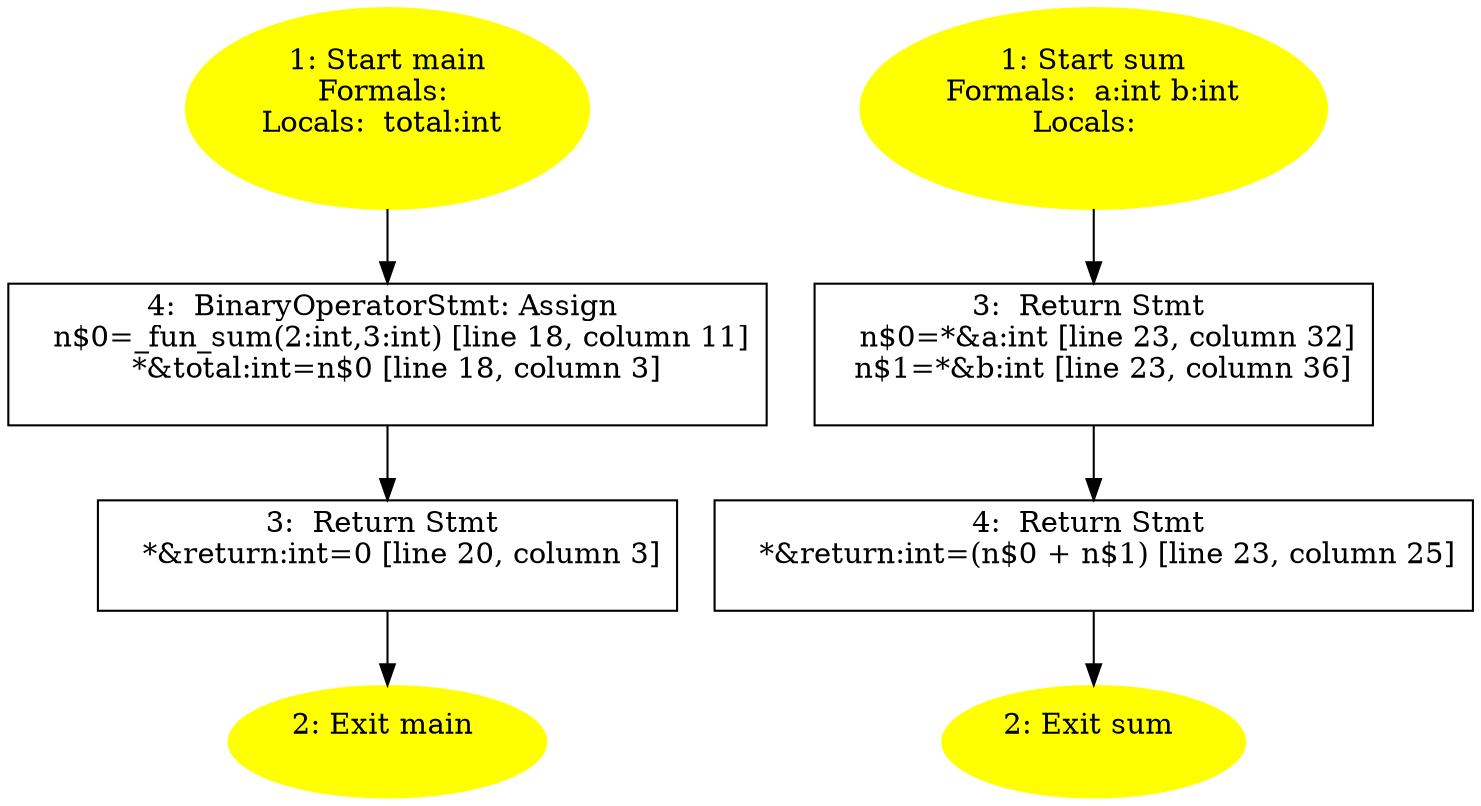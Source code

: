 /* @generated */
digraph cfg {
"main.fad58de7366495db_1" [label="1: Start main\nFormals: \nLocals:  total:int \n  " color=yellow style=filled]
	

	 "main.fad58de7366495db_1" -> "main.fad58de7366495db_4" ;
"main.fad58de7366495db_2" [label="2: Exit main \n  " color=yellow style=filled]
	

"main.fad58de7366495db_3" [label="3:  Return Stmt \n   *&return:int=0 [line 20, column 3]\n " shape="box"]
	

	 "main.fad58de7366495db_3" -> "main.fad58de7366495db_2" ;
"main.fad58de7366495db_4" [label="4:  BinaryOperatorStmt: Assign \n   n$0=_fun_sum(2:int,3:int) [line 18, column 11]\n  *&total:int=n$0 [line 18, column 3]\n " shape="box"]
	

	 "main.fad58de7366495db_4" -> "main.fad58de7366495db_3" ;
"sum.1d623b89683f9ce4_1" [label="1: Start sum\nFormals:  a:int b:int\nLocals:  \n  " color=yellow style=filled]
	

	 "sum.1d623b89683f9ce4_1" -> "sum.1d623b89683f9ce4_3" ;
"sum.1d623b89683f9ce4_2" [label="2: Exit sum \n  " color=yellow style=filled]
	

"sum.1d623b89683f9ce4_3" [label="3:  Return Stmt \n   n$0=*&a:int [line 23, column 32]\n  n$1=*&b:int [line 23, column 36]\n " shape="box"]
	

	 "sum.1d623b89683f9ce4_3" -> "sum.1d623b89683f9ce4_4" ;
"sum.1d623b89683f9ce4_4" [label="4:  Return Stmt \n   *&return:int=(n$0 + n$1) [line 23, column 25]\n " shape="box"]
	

	 "sum.1d623b89683f9ce4_4" -> "sum.1d623b89683f9ce4_2" ;
}
